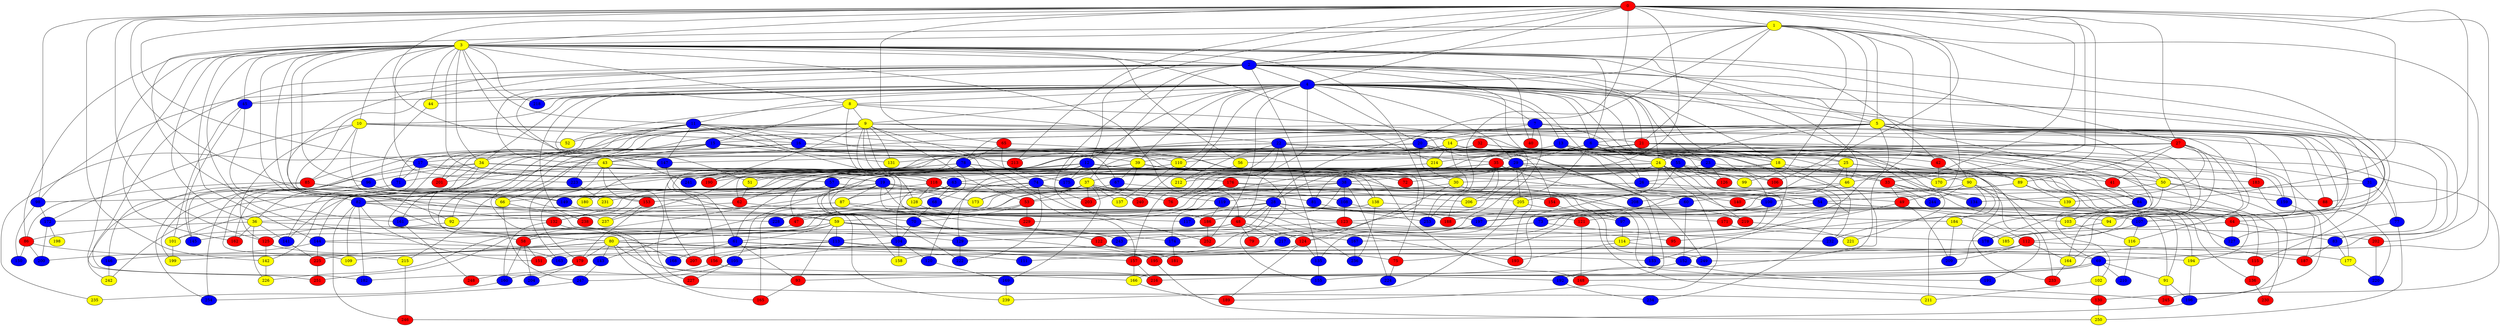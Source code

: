 graph {
0 [style = filled fillcolor = red];
1 [style = filled fillcolor = yellow];
2 [style = filled fillcolor = blue];
3 [style = filled fillcolor = yellow];
4 [style = filled fillcolor = blue];
5 [style = filled fillcolor = yellow];
6 [style = filled fillcolor = blue];
7 [style = filled fillcolor = blue];
8 [style = filled fillcolor = yellow];
9 [style = filled fillcolor = yellow];
10 [style = filled fillcolor = yellow];
11 [style = filled fillcolor = blue];
12 [style = filled fillcolor = blue];
13 [style = filled fillcolor = blue];
14 [style = filled fillcolor = yellow];
15 [style = filled fillcolor = blue];
16 [style = filled fillcolor = blue];
17 [style = filled fillcolor = blue];
18 [style = filled fillcolor = yellow];
19 [style = filled fillcolor = blue];
20 [style = filled fillcolor = blue];
21 [style = filled fillcolor = red];
22 [style = filled fillcolor = blue];
23 [style = filled fillcolor = blue];
24 [style = filled fillcolor = yellow];
25 [style = filled fillcolor = yellow];
26 [style = filled fillcolor = blue];
27 [style = filled fillcolor = red];
28 [style = filled fillcolor = blue];
29 [style = filled fillcolor = blue];
30 [style = filled fillcolor = yellow];
31 [style = filled fillcolor = blue];
32 [style = filled fillcolor = red];
33 [style = filled fillcolor = red];
34 [style = filled fillcolor = yellow];
35 [style = filled fillcolor = red];
36 [style = filled fillcolor = yellow];
37 [style = filled fillcolor = yellow];
38 [style = filled fillcolor = blue];
39 [style = filled fillcolor = yellow];
40 [style = filled fillcolor = red];
41 [style = filled fillcolor = red];
42 [style = filled fillcolor = red];
43 [style = filled fillcolor = yellow];
44 [style = filled fillcolor = yellow];
45 [style = filled fillcolor = blue];
46 [style = filled fillcolor = yellow];
47 [style = filled fillcolor = red];
48 [style = filled fillcolor = red];
49 [style = filled fillcolor = red];
50 [style = filled fillcolor = yellow];
51 [style = filled fillcolor = yellow];
52 [style = filled fillcolor = yellow];
53 [style = filled fillcolor = red];
54 [style = filled fillcolor = blue];
55 [style = filled fillcolor = blue];
56 [style = filled fillcolor = yellow];
57 [style = filled fillcolor = blue];
58 [style = filled fillcolor = red];
59 [style = filled fillcolor = yellow];
60 [style = filled fillcolor = blue];
61 [style = filled fillcolor = blue];
62 [style = filled fillcolor = red];
63 [style = filled fillcolor = blue];
64 [style = filled fillcolor = red];
65 [style = filled fillcolor = red];
66 [style = filled fillcolor = yellow];
67 [style = filled fillcolor = blue];
68 [style = filled fillcolor = blue];
69 [style = filled fillcolor = blue];
70 [style = filled fillcolor = blue];
71 [style = filled fillcolor = blue];
72 [style = filled fillcolor = red];
73 [style = filled fillcolor = blue];
74 [style = filled fillcolor = blue];
75 [style = filled fillcolor = red];
76 [style = filled fillcolor = red];
77 [style = filled fillcolor = blue];
78 [style = filled fillcolor = blue];
79 [style = filled fillcolor = red];
80 [style = filled fillcolor = yellow];
81 [style = filled fillcolor = blue];
82 [style = filled fillcolor = blue];
83 [style = filled fillcolor = blue];
84 [style = filled fillcolor = blue];
85 [style = filled fillcolor = red];
86 [style = filled fillcolor = red];
87 [style = filled fillcolor = yellow];
88 [style = filled fillcolor = red];
89 [style = filled fillcolor = yellow];
90 [style = filled fillcolor = yellow];
91 [style = filled fillcolor = yellow];
92 [style = filled fillcolor = yellow];
93 [style = filled fillcolor = red];
94 [style = filled fillcolor = yellow];
95 [style = filled fillcolor = red];
96 [style = filled fillcolor = blue];
97 [style = filled fillcolor = blue];
98 [style = filled fillcolor = blue];
99 [style = filled fillcolor = yellow];
100 [style = filled fillcolor = blue];
101 [style = filled fillcolor = yellow];
102 [style = filled fillcolor = yellow];
103 [style = filled fillcolor = yellow];
104 [style = filled fillcolor = blue];
105 [style = filled fillcolor = blue];
106 [style = filled fillcolor = red];
107 [style = filled fillcolor = blue];
108 [style = filled fillcolor = blue];
109 [style = filled fillcolor = yellow];
110 [style = filled fillcolor = yellow];
111 [style = filled fillcolor = blue];
112 [style = filled fillcolor = red];
113 [style = filled fillcolor = blue];
114 [style = filled fillcolor = yellow];
115 [style = filled fillcolor = red];
116 [style = filled fillcolor = yellow];
117 [style = filled fillcolor = blue];
118 [style = filled fillcolor = red];
119 [style = filled fillcolor = blue];
120 [style = filled fillcolor = blue];
121 [style = filled fillcolor = red];
122 [style = filled fillcolor = red];
123 [style = filled fillcolor = red];
124 [style = filled fillcolor = red];
125 [style = filled fillcolor = red];
126 [style = filled fillcolor = red];
127 [style = filled fillcolor = blue];
128 [style = filled fillcolor = yellow];
129 [style = filled fillcolor = blue];
130 [style = filled fillcolor = red];
131 [style = filled fillcolor = yellow];
132 [style = filled fillcolor = red];
133 [style = filled fillcolor = blue];
134 [style = filled fillcolor = blue];
135 [style = filled fillcolor = blue];
136 [style = filled fillcolor = red];
137 [style = filled fillcolor = yellow];
138 [style = filled fillcolor = yellow];
139 [style = filled fillcolor = yellow];
140 [style = filled fillcolor = red];
141 [style = filled fillcolor = blue];
142 [style = filled fillcolor = yellow];
143 [style = filled fillcolor = blue];
144 [style = filled fillcolor = blue];
145 [style = filled fillcolor = blue];
146 [style = filled fillcolor = blue];
147 [style = filled fillcolor = blue];
148 [style = filled fillcolor = red];
149 [style = filled fillcolor = blue];
150 [style = filled fillcolor = blue];
151 [style = filled fillcolor = red];
152 [style = filled fillcolor = blue];
153 [style = filled fillcolor = red];
154 [style = filled fillcolor = red];
155 [style = filled fillcolor = blue];
156 [style = filled fillcolor = red];
157 [style = filled fillcolor = red];
158 [style = filled fillcolor = yellow];
159 [style = filled fillcolor = blue];
160 [style = filled fillcolor = blue];
161 [style = filled fillcolor = blue];
162 [style = filled fillcolor = red];
163 [style = filled fillcolor = blue];
164 [style = filled fillcolor = yellow];
165 [style = filled fillcolor = red];
166 [style = filled fillcolor = yellow];
167 [style = filled fillcolor = blue];
168 [style = filled fillcolor = blue];
169 [style = filled fillcolor = blue];
170 [style = filled fillcolor = yellow];
171 [style = filled fillcolor = red];
172 [style = filled fillcolor = blue];
173 [style = filled fillcolor = yellow];
174 [style = filled fillcolor = blue];
175 [style = filled fillcolor = blue];
176 [style = filled fillcolor = red];
177 [style = filled fillcolor = yellow];
178 [style = filled fillcolor = blue];
179 [style = filled fillcolor = red];
180 [style = filled fillcolor = yellow];
181 [style = filled fillcolor = red];
182 [style = filled fillcolor = blue];
183 [style = filled fillcolor = red];
184 [style = filled fillcolor = yellow];
185 [style = filled fillcolor = yellow];
186 [style = filled fillcolor = red];
187 [style = filled fillcolor = red];
188 [style = filled fillcolor = red];
189 [style = filled fillcolor = red];
190 [style = filled fillcolor = red];
191 [style = filled fillcolor = blue];
192 [style = filled fillcolor = blue];
193 [style = filled fillcolor = red];
194 [style = filled fillcolor = yellow];
195 [style = filled fillcolor = red];
196 [style = filled fillcolor = blue];
197 [style = filled fillcolor = blue];
198 [style = filled fillcolor = yellow];
199 [style = filled fillcolor = yellow];
200 [style = filled fillcolor = blue];
201 [style = filled fillcolor = red];
202 [style = filled fillcolor = red];
203 [style = filled fillcolor = red];
204 [style = filled fillcolor = blue];
205 [style = filled fillcolor = yellow];
206 [style = filled fillcolor = yellow];
207 [style = filled fillcolor = red];
208 [style = filled fillcolor = blue];
209 [style = filled fillcolor = blue];
210 [style = filled fillcolor = blue];
211 [style = filled fillcolor = yellow];
212 [style = filled fillcolor = yellow];
213 [style = filled fillcolor = red];
214 [style = filled fillcolor = yellow];
215 [style = filled fillcolor = yellow];
216 [style = filled fillcolor = red];
217 [style = filled fillcolor = blue];
218 [style = filled fillcolor = blue];
219 [style = filled fillcolor = red];
220 [style = filled fillcolor = blue];
221 [style = filled fillcolor = yellow];
222 [style = filled fillcolor = blue];
223 [style = filled fillcolor = blue];
224 [style = filled fillcolor = blue];
225 [style = filled fillcolor = red];
226 [style = filled fillcolor = yellow];
227 [style = filled fillcolor = red];
228 [style = filled fillcolor = blue];
229 [style = filled fillcolor = red];
230 [style = filled fillcolor = red];
231 [style = filled fillcolor = yellow];
232 [style = filled fillcolor = blue];
233 [style = filled fillcolor = red];
234 [style = filled fillcolor = blue];
235 [style = filled fillcolor = yellow];
236 [style = filled fillcolor = blue];
237 [style = filled fillcolor = yellow];
238 [style = filled fillcolor = red];
239 [style = filled fillcolor = yellow];
240 [style = filled fillcolor = red];
241 [style = filled fillcolor = blue];
242 [style = filled fillcolor = yellow];
243 [style = filled fillcolor = blue];
244 [style = filled fillcolor = blue];
245 [style = filled fillcolor = red];
246 [style = filled fillcolor = red];
247 [style = filled fillcolor = blue];
248 [style = filled fillcolor = red];
249 [style = filled fillcolor = blue];
250 [style = filled fillcolor = yellow];
251 [style = filled fillcolor = red];
252 [style = filled fillcolor = red];
253 [style = filled fillcolor = blue];
254 [style = filled fillcolor = blue];
0 -- 12;
0 -- 4;
0 -- 2;
0 -- 3;
0 -- 1;
0 -- 17;
0 -- 27;
0 -- 28;
0 -- 33;
0 -- 46;
0 -- 52;
0 -- 59;
0 -- 65;
0 -- 72;
0 -- 98;
0 -- 106;
0 -- 107;
0 -- 125;
0 -- 134;
0 -- 142;
0 -- 170;
0 -- 195;
0 -- 213;
1 -- 3;
1 -- 2;
1 -- 4;
1 -- 5;
1 -- 21;
1 -- 49;
1 -- 64;
1 -- 99;
1 -- 152;
1 -- 161;
1 -- 197;
1 -- 202;
1 -- 253;
3 -- 2;
3 -- 6;
3 -- 8;
3 -- 10;
3 -- 11;
3 -- 19;
3 -- 27;
3 -- 34;
3 -- 36;
3 -- 42;
3 -- 44;
3 -- 45;
3 -- 46;
3 -- 48;
3 -- 56;
3 -- 86;
3 -- 88;
3 -- 96;
3 -- 113;
3 -- 124;
3 -- 144;
3 -- 147;
3 -- 162;
3 -- 163;
3 -- 168;
3 -- 214;
3 -- 218;
3 -- 223;
3 -- 237;
3 -- 251;
2 -- 4;
2 -- 5;
2 -- 18;
2 -- 24;
2 -- 37;
2 -- 40;
2 -- 43;
2 -- 45;
2 -- 66;
2 -- 81;
2 -- 92;
2 -- 94;
2 -- 123;
2 -- 134;
2 -- 182;
2 -- 186;
2 -- 241;
4 -- 5;
4 -- 6;
4 -- 7;
4 -- 8;
4 -- 9;
4 -- 10;
4 -- 11;
4 -- 12;
4 -- 13;
4 -- 18;
4 -- 20;
4 -- 21;
4 -- 23;
4 -- 24;
4 -- 25;
4 -- 29;
4 -- 31;
4 -- 34;
4 -- 39;
4 -- 44;
4 -- 45;
4 -- 48;
4 -- 51;
4 -- 69;
4 -- 75;
4 -- 98;
4 -- 110;
4 -- 185;
4 -- 218;
4 -- 238;
4 -- 240;
4 -- 252;
5 -- 6;
5 -- 14;
5 -- 15;
5 -- 22;
5 -- 24;
5 -- 27;
5 -- 43;
5 -- 50;
5 -- 62;
5 -- 77;
5 -- 78;
5 -- 83;
5 -- 88;
5 -- 94;
5 -- 95;
5 -- 107;
5 -- 121;
5 -- 127;
6 -- 26;
6 -- 29;
6 -- 55;
6 -- 135;
6 -- 214;
6 -- 232;
6 -- 245;
7 -- 20;
7 -- 23;
7 -- 40;
7 -- 82;
7 -- 111;
7 -- 116;
7 -- 183;
8 -- 9;
8 -- 15;
8 -- 22;
8 -- 52;
8 -- 99;
8 -- 174;
9 -- 14;
9 -- 21;
9 -- 34;
9 -- 52;
9 -- 53;
9 -- 63;
9 -- 68;
9 -- 71;
9 -- 118;
9 -- 131;
9 -- 175;
9 -- 190;
9 -- 192;
9 -- 201;
10 -- 16;
10 -- 83;
10 -- 85;
10 -- 125;
10 -- 138;
10 -- 149;
10 -- 172;
11 -- 16;
11 -- 17;
11 -- 80;
11 -- 110;
11 -- 128;
11 -- 147;
11 -- 164;
11 -- 201;
11 -- 235;
11 -- 252;
12 -- 47;
12 -- 64;
12 -- 71;
12 -- 90;
12 -- 119;
12 -- 129;
12 -- 138;
12 -- 175;
12 -- 190;
13 -- 18;
13 -- 26;
13 -- 41;
13 -- 60;
13 -- 74;
13 -- 92;
13 -- 159;
13 -- 177;
13 -- 241;
14 -- 17;
14 -- 25;
14 -- 42;
14 -- 61;
14 -- 66;
14 -- 89;
14 -- 214;
14 -- 230;
14 -- 237;
14 -- 244;
14 -- 253;
15 -- 36;
15 -- 43;
15 -- 58;
15 -- 100;
15 -- 131;
15 -- 161;
15 -- 165;
15 -- 213;
16 -- 23;
16 -- 39;
16 -- 67;
16 -- 85;
16 -- 223;
17 -- 19;
17 -- 57;
17 -- 71;
17 -- 109;
17 -- 146;
17 -- 176;
18 -- 26;
18 -- 33;
18 -- 212;
18 -- 232;
19 -- 28;
19 -- 87;
19 -- 98;
19 -- 104;
19 -- 141;
19 -- 149;
19 -- 154;
19 -- 158;
19 -- 173;
19 -- 180;
19 -- 193;
19 -- 222;
19 -- 236;
20 -- 29;
20 -- 30;
20 -- 55;
20 -- 106;
20 -- 147;
20 -- 154;
20 -- 180;
20 -- 207;
20 -- 249;
20 -- 254;
21 -- 28;
21 -- 31;
21 -- 35;
21 -- 51;
21 -- 81;
21 -- 90;
21 -- 178;
21 -- 221;
22 -- 33;
22 -- 35;
22 -- 76;
22 -- 84;
22 -- 102;
22 -- 135;
22 -- 156;
22 -- 157;
22 -- 212;
22 -- 213;
23 -- 50;
23 -- 58;
23 -- 100;
23 -- 126;
24 -- 30;
24 -- 76;
24 -- 115;
24 -- 132;
24 -- 133;
24 -- 189;
24 -- 205;
24 -- 219;
25 -- 46;
25 -- 73;
25 -- 89;
25 -- 118;
25 -- 233;
26 -- 153;
26 -- 220;
27 -- 39;
27 -- 41;
27 -- 56;
27 -- 89;
27 -- 103;
27 -- 130;
27 -- 139;
27 -- 141;
27 -- 164;
28 -- 36;
28 -- 47;
28 -- 48;
28 -- 59;
28 -- 94;
28 -- 107;
28 -- 113;
28 -- 114;
28 -- 117;
28 -- 130;
28 -- 158;
28 -- 171;
28 -- 172;
28 -- 197;
29 -- 37;
29 -- 38;
29 -- 49;
29 -- 105;
29 -- 106;
29 -- 142;
29 -- 183;
29 -- 193;
29 -- 205;
30 -- 53;
30 -- 79;
30 -- 91;
31 -- 77;
31 -- 115;
31 -- 206;
32 -- 50;
32 -- 110;
32 -- 131;
32 -- 170;
33 -- 49;
33 -- 103;
33 -- 134;
33 -- 244;
34 -- 38;
34 -- 54;
34 -- 80;
34 -- 87;
34 -- 96;
34 -- 118;
34 -- 162;
34 -- 242;
35 -- 41;
35 -- 57;
35 -- 63;
35 -- 114;
35 -- 188;
35 -- 206;
36 -- 86;
36 -- 129;
36 -- 141;
36 -- 162;
36 -- 226;
37 -- 47;
37 -- 53;
37 -- 76;
37 -- 137;
37 -- 140;
37 -- 143;
37 -- 169;
37 -- 173;
37 -- 203;
37 -- 240;
38 -- 108;
38 -- 133;
38 -- 174;
38 -- 186;
38 -- 224;
38 -- 228;
39 -- 51;
39 -- 61;
39 -- 62;
39 -- 67;
39 -- 69;
39 -- 72;
39 -- 84;
39 -- 194;
39 -- 203;
39 -- 215;
41 -- 84;
42 -- 170;
42 -- 233;
43 -- 139;
43 -- 153;
43 -- 163;
43 -- 176;
43 -- 201;
43 -- 227;
44 -- 59;
45 -- 82;
45 -- 101;
45 -- 145;
46 -- 60;
46 -- 192;
46 -- 208;
47 -- 144;
48 -- 58;
48 -- 79;
48 -- 124;
48 -- 145;
48 -- 217;
49 -- 167;
49 -- 209;
50 -- 54;
50 -- 88;
50 -- 159;
50 -- 216;
51 -- 62;
53 -- 70;
53 -- 226;
53 -- 229;
54 -- 64;
54 -- 73;
54 -- 91;
54 -- 197;
55 -- 99;
55 -- 120;
55 -- 126;
55 -- 144;
55 -- 159;
55 -- 166;
55 -- 234;
56 -- 212;
57 -- 66;
57 -- 81;
57 -- 82;
57 -- 117;
58 -- 151;
58 -- 160;
58 -- 204;
59 -- 61;
59 -- 80;
59 -- 93;
59 -- 95;
59 -- 101;
59 -- 113;
59 -- 167;
59 -- 195;
59 -- 243;
60 -- 152;
60 -- 188;
61 -- 69;
61 -- 75;
61 -- 93;
61 -- 151;
61 -- 168;
62 -- 70;
62 -- 161;
63 -- 68;
63 -- 97;
63 -- 104;
63 -- 108;
63 -- 165;
63 -- 231;
64 -- 83;
64 -- 127;
64 -- 178;
65 -- 74;
65 -- 75;
65 -- 78;
66 -- 238;
66 -- 247;
67 -- 112;
67 -- 132;
68 -- 70;
69 -- 91;
69 -- 93;
69 -- 102;
69 -- 148;
69 -- 210;
70 -- 104;
70 -- 122;
71 -- 199;
73 -- 129;
73 -- 174;
73 -- 232;
74 -- 101;
74 -- 128;
74 -- 173;
74 -- 203;
74 -- 208;
74 -- 222;
74 -- 245;
75 -- 224;
77 -- 155;
77 -- 250;
78 -- 97;
78 -- 157;
78 -- 179;
78 -- 187;
78 -- 190;
78 -- 223;
78 -- 241;
80 -- 109;
80 -- 111;
80 -- 143;
80 -- 166;
80 -- 179;
80 -- 194;
80 -- 211;
80 -- 225;
81 -- 253;
82 -- 97;
82 -- 109;
82 -- 132;
82 -- 151;
82 -- 182;
82 -- 246;
83 -- 177;
83 -- 187;
84 -- 103;
85 -- 86;
85 -- 123;
85 -- 145;
85 -- 149;
86 -- 150;
86 -- 200;
86 -- 215;
87 -- 92;
87 -- 121;
87 -- 122;
89 -- 100;
89 -- 136;
89 -- 139;
89 -- 140;
90 -- 119;
90 -- 184;
90 -- 191;
90 -- 194;
90 -- 211;
90 -- 244;
91 -- 196;
91 -- 245;
92 -- 125;
93 -- 165;
94 -- 185;
96 -- 153;
96 -- 254;
97 -- 114;
98 -- 150;
98 -- 172;
100 -- 124;
100 -- 243;
101 -- 199;
102 -- 130;
102 -- 211;
103 -- 116;
104 -- 105;
104 -- 120;
104 -- 158;
105 -- 227;
105 -- 247;
107 -- 112;
107 -- 116;
108 -- 123;
108 -- 188;
110 -- 137;
110 -- 148;
110 -- 155;
110 -- 175;
112 -- 146;
112 -- 164;
112 -- 177;
112 -- 209;
112 -- 249;
113 -- 133;
113 -- 156;
113 -- 157;
113 -- 163;
114 -- 115;
114 -- 193;
115 -- 136;
116 -- 210;
118 -- 127;
118 -- 128;
118 -- 242;
119 -- 186;
120 -- 169;
121 -- 148;
122 -- 152;
122 -- 181;
123 -- 199;
123 -- 202;
124 -- 135;
124 -- 189;
124 -- 207;
125 -- 142;
125 -- 207;
128 -- 229;
129 -- 222;
130 -- 250;
132 -- 160;
132 -- 216;
135 -- 155;
136 -- 230;
138 -- 184;
138 -- 236;
138 -- 251;
141 -- 225;
142 -- 226;
143 -- 247;
144 -- 195;
144 -- 200;
144 -- 225;
146 -- 242;
147 -- 239;
149 -- 228;
152 -- 182;
152 -- 191;
153 -- 179;
153 -- 237;
154 -- 249;
156 -- 160;
156 -- 192;
157 -- 166;
157 -- 216;
159 -- 196;
160 -- 235;
161 -- 248;
164 -- 233;
166 -- 189;
167 -- 236;
169 -- 239;
171 -- 178;
172 -- 198;
172 -- 200;
174 -- 181;
176 -- 205;
176 -- 206;
176 -- 228;
177 -- 220;
179 -- 204;
179 -- 248;
183 -- 187;
184 -- 185;
184 -- 209;
186 -- 252;
192 -- 234;
194 -- 196;
195 -- 250;
196 -- 246;
197 -- 217;
202 -- 220;
205 -- 219;
205 -- 239;
214 -- 229;
215 -- 246;
219 -- 221;
223 -- 231;
225 -- 251;
247 -- 254;
}
